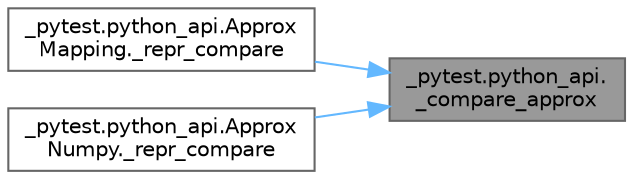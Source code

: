 digraph "_pytest.python_api._compare_approx"
{
 // LATEX_PDF_SIZE
  bgcolor="transparent";
  edge [fontname=Helvetica,fontsize=10,labelfontname=Helvetica,labelfontsize=10];
  node [fontname=Helvetica,fontsize=10,shape=box,height=0.2,width=0.4];
  rankdir="RL";
  Node1 [id="Node000001",label="_pytest.python_api.\l_compare_approx",height=0.2,width=0.4,color="gray40", fillcolor="grey60", style="filled", fontcolor="black",tooltip=" "];
  Node1 -> Node2 [id="edge1_Node000001_Node000002",dir="back",color="steelblue1",style="solid",tooltip=" "];
  Node2 [id="Node000002",label="_pytest.python_api.Approx\lMapping._repr_compare",height=0.2,width=0.4,color="grey40", fillcolor="white", style="filled",URL="$class__pytest_1_1python__api_1_1_approx_mapping.html#abd119068656bbdd6185d473d110cc9a7",tooltip=" "];
  Node1 -> Node3 [id="edge2_Node000001_Node000003",dir="back",color="steelblue1",style="solid",tooltip=" "];
  Node3 [id="Node000003",label="_pytest.python_api.Approx\lNumpy._repr_compare",height=0.2,width=0.4,color="grey40", fillcolor="white", style="filled",URL="$class__pytest_1_1python__api_1_1_approx_numpy.html#a5861979e0e7cde62bca444bbaec481e7",tooltip=" "];
}
